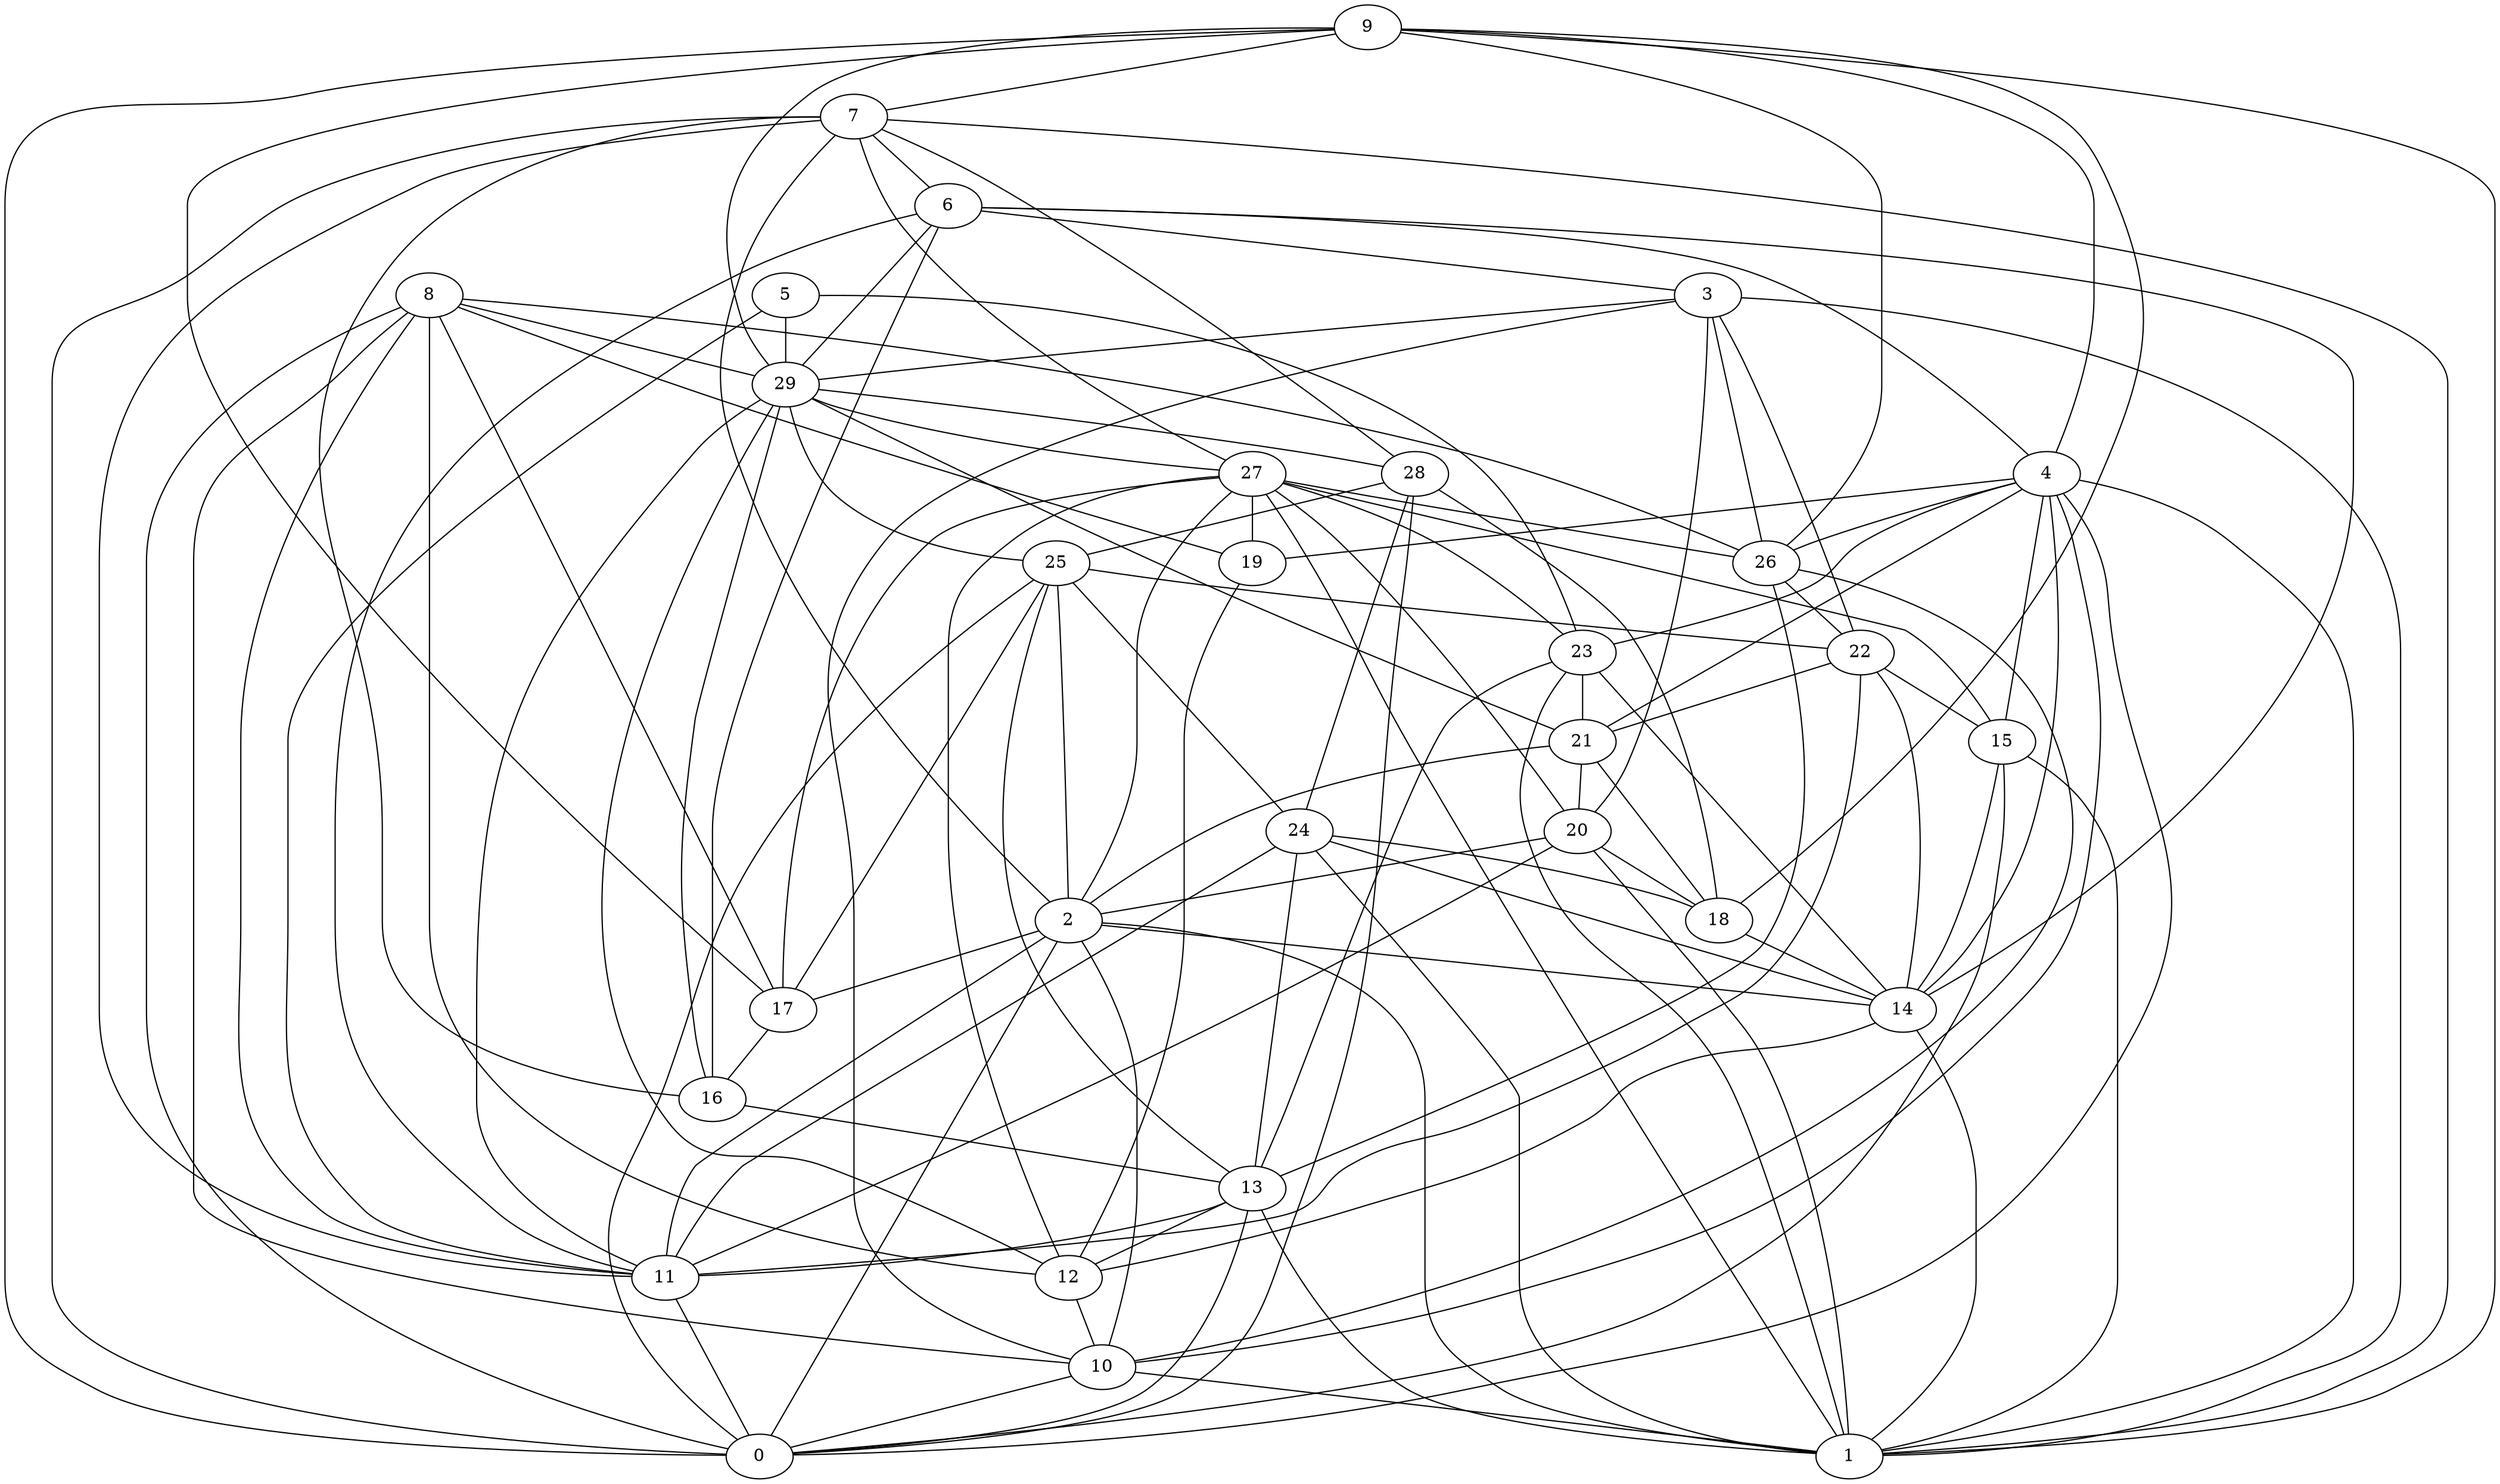 digraph GG_graph {

subgraph G_graph {
edge [color = black]
"14" -> "12" [dir = none]
"26" -> "22" [dir = none]
"26" -> "13" [dir = none]
"26" -> "10" [dir = none]
"4" -> "23" [dir = none]
"4" -> "26" [dir = none]
"4" -> "15" [dir = none]
"4" -> "10" [dir = none]
"4" -> "21" [dir = none]
"29" -> "12" [dir = none]
"29" -> "28" [dir = none]
"29" -> "27" [dir = none]
"29" -> "21" [dir = none]
"29" -> "16" [dir = none]
"15" -> "0" [dir = none]
"15" -> "14" [dir = none]
"15" -> "1" [dir = none]
"13" -> "0" [dir = none]
"13" -> "12" [dir = none]
"13" -> "11" [dir = none]
"13" -> "1" [dir = none]
"8" -> "19" [dir = none]
"8" -> "26" [dir = none]
"8" -> "10" [dir = none]
"8" -> "29" [dir = none]
"16" -> "13" [dir = none]
"20" -> "11" [dir = none]
"24" -> "11" [dir = none]
"24" -> "18" [dir = none]
"24" -> "13" [dir = none]
"24" -> "14" [dir = none]
"22" -> "21" [dir = none]
"22" -> "11" [dir = none]
"22" -> "14" [dir = none]
"22" -> "15" [dir = none]
"9" -> "17" [dir = none]
"9" -> "26" [dir = none]
"9" -> "0" [dir = none]
"9" -> "29" [dir = none]
"9" -> "7" [dir = none]
"9" -> "1" [dir = none]
"9" -> "18" [dir = none]
"21" -> "2" [dir = none]
"23" -> "21" [dir = none]
"23" -> "14" [dir = none]
"23" -> "13" [dir = none]
"23" -> "1" [dir = none]
"5" -> "11" [dir = none]
"5" -> "29" [dir = none]
"5" -> "23" [dir = none]
"27" -> "12" [dir = none]
"27" -> "17" [dir = none]
"27" -> "20" [dir = none]
"27" -> "2" [dir = none]
"27" -> "19" [dir = none]
"27" -> "26" [dir = none]
"27" -> "1" [dir = none]
"28" -> "25" [dir = none]
"28" -> "18" [dir = none]
"28" -> "24" [dir = none]
"28" -> "0" [dir = none]
"10" -> "0" [dir = none]
"10" -> "1" [dir = none]
"7" -> "11" [dir = none]
"7" -> "0" [dir = none]
"7" -> "27" [dir = none]
"7" -> "28" [dir = none]
"7" -> "1" [dir = none]
"25" -> "2" [dir = none]
"25" -> "22" [dir = none]
"25" -> "13" [dir = none]
"25" -> "17" [dir = none]
"2" -> "1" [dir = none]
"2" -> "10" [dir = none]
"11" -> "0" [dir = none]
"3" -> "1" [dir = none]
"3" -> "22" [dir = none]
"3" -> "29" [dir = none]
"3" -> "10" [dir = none]
"3" -> "20" [dir = none]
"6" -> "29" [dir = none]
"6" -> "3" [dir = none]
"6" -> "14" [dir = none]
"6" -> "4" [dir = none]
"6" -> "16" [dir = none]
"19" -> "12" [dir = none]
"12" -> "10" [dir = none]
"9" -> "4" [dir = none]
"3" -> "26" [dir = none]
"2" -> "11" [dir = none]
"18" -> "14" [dir = none]
"25" -> "24" [dir = none]
"8" -> "17" [dir = none]
"29" -> "11" [dir = none]
"8" -> "11" [dir = none]
"2" -> "14" [dir = none]
"4" -> "14" [dir = none]
"25" -> "0" [dir = none]
"7" -> "2" [dir = none]
"6" -> "11" [dir = none]
"24" -> "1" [dir = none]
"20" -> "2" [dir = none]
"7" -> "6" [dir = none]
"14" -> "1" [dir = none]
"29" -> "25" [dir = none]
"2" -> "0" [dir = none]
"27" -> "23" [dir = none]
"2" -> "17" [dir = none]
"4" -> "1" [dir = none]
"8" -> "12" [dir = none]
"27" -> "15" [dir = none]
"21" -> "18" [dir = none]
"7" -> "16" [dir = none]
"20" -> "1" [dir = none]
"4" -> "19" [dir = none]
"17" -> "16" [dir = none]
"4" -> "0" [dir = none]
"20" -> "18" [dir = none]
"21" -> "20" [dir = none]
"8" -> "0" [dir = none]
}

}
